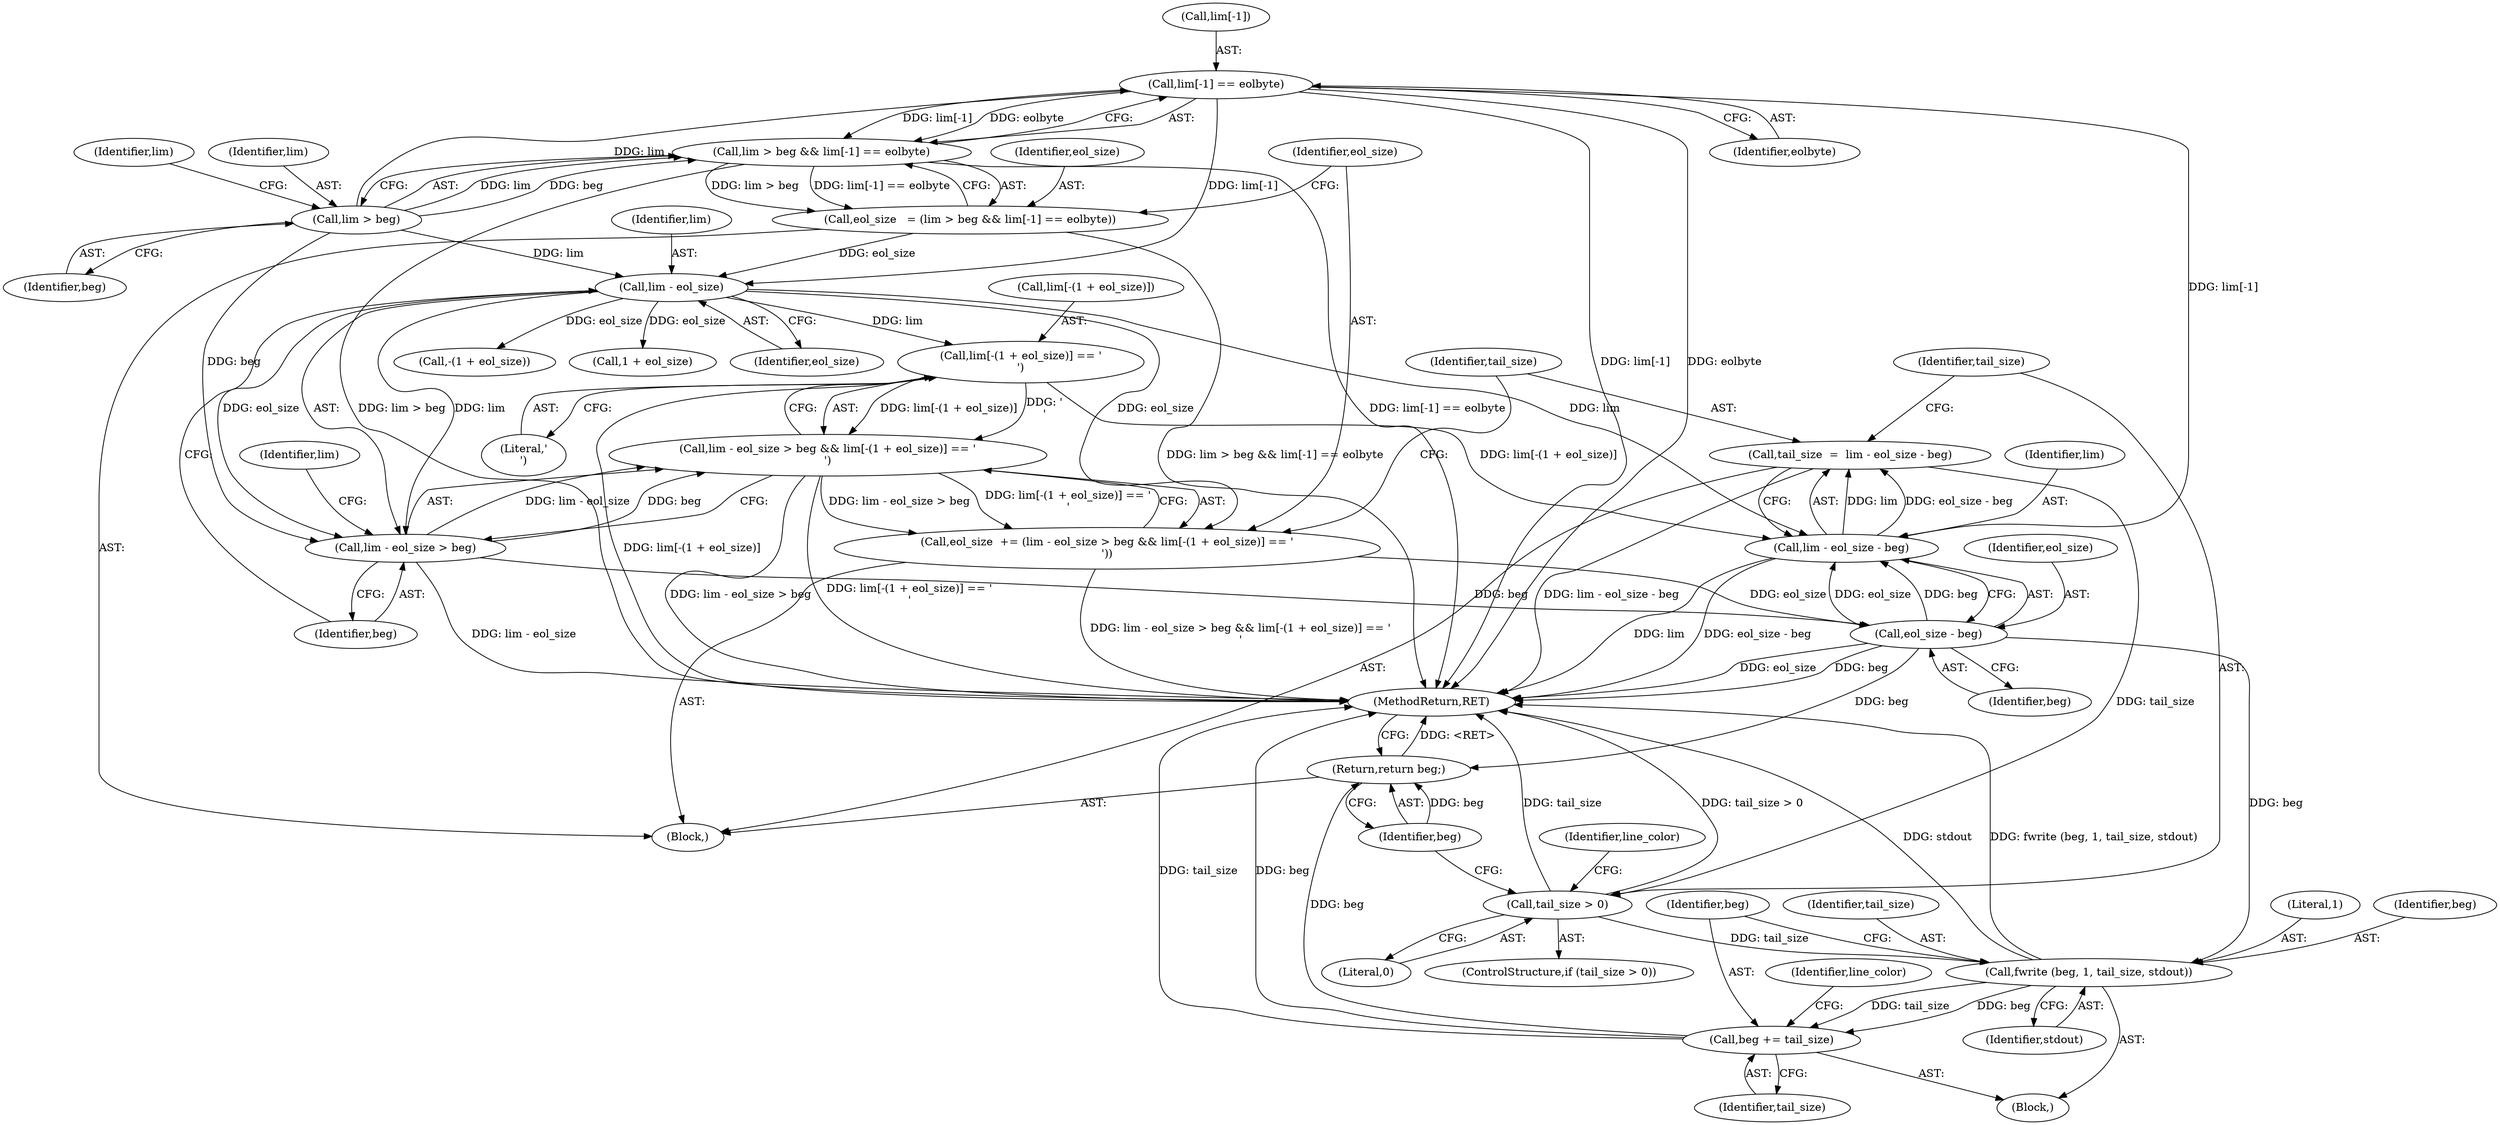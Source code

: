 digraph "0_savannah_8fcf61523644df42e1905c81bed26838e0b04f91@integer" {
"1000948" [label="(Call,tail_size  =  lim - eol_size - beg)"];
"1000950" [label="(Call,lim - eol_size - beg)"];
"1000936" [label="(Call,lim - eol_size)"];
"1000926" [label="(Call,lim[-1] == eolbyte)"];
"1000923" [label="(Call,lim > beg)"];
"1000920" [label="(Call,eol_size   = (lim > beg && lim[-1] == eolbyte))"];
"1000922" [label="(Call,lim > beg && lim[-1] == eolbyte)"];
"1000940" [label="(Call,lim[-(1 + eol_size)] == '\r')"];
"1000952" [label="(Call,eol_size - beg)"];
"1000932" [label="(Call,eol_size  += (lim - eol_size > beg && lim[-(1 + eol_size)] == '\r'))"];
"1000934" [label="(Call,lim - eol_size > beg && lim[-(1 + eol_size)] == '\r')"];
"1000935" [label="(Call,lim - eol_size > beg)"];
"1000956" [label="(Call,tail_size > 0)"];
"1000962" [label="(Call,fwrite (beg, 1, tail_size, stdout))"];
"1000967" [label="(Call,beg += tail_size)"];
"1000972" [label="(Return,return beg;)"];
"1000951" [label="(Identifier,lim)"];
"1000939" [label="(Identifier,beg)"];
"1000935" [label="(Call,lim - eol_size > beg)"];
"1000922" [label="(Call,lim > beg && lim[-1] == eolbyte)"];
"1000952" [label="(Call,eol_size - beg)"];
"1000925" [label="(Identifier,beg)"];
"1000955" [label="(ControlStructure,if (tail_size > 0))"];
"1000948" [label="(Call,tail_size  =  lim - eol_size - beg)"];
"1000957" [label="(Identifier,tail_size)"];
"1000972" [label="(Return,return beg;)"];
"1000923" [label="(Call,lim > beg)"];
"1000932" [label="(Call,eol_size  += (lim - eol_size > beg && lim[-(1 + eol_size)] == '\r'))"];
"1000954" [label="(Identifier,beg)"];
"1000966" [label="(Identifier,stdout)"];
"1000973" [label="(Identifier,beg)"];
"1000969" [label="(Identifier,tail_size)"];
"1000959" [label="(Block,)"];
"1000926" [label="(Call,lim[-1] == eolbyte)"];
"1001408" [label="(MethodReturn,RET)"];
"1000958" [label="(Literal,0)"];
"1000967" [label="(Call,beg += tail_size)"];
"1000936" [label="(Call,lim - eol_size)"];
"1000934" [label="(Call,lim - eol_size > beg && lim[-(1 + eol_size)] == '\r')"];
"1000937" [label="(Identifier,lim)"];
"1000956" [label="(Call,tail_size > 0)"];
"1000953" [label="(Identifier,eol_size)"];
"1000940" [label="(Call,lim[-(1 + eol_size)] == '\r')"];
"1000947" [label="(Literal,'\r')"];
"1000950" [label="(Call,lim - eol_size - beg)"];
"1000962" [label="(Call,fwrite (beg, 1, tail_size, stdout))"];
"1000942" [label="(Identifier,lim)"];
"1000933" [label="(Identifier,eol_size)"];
"1000917" [label="(Block,)"];
"1000968" [label="(Identifier,beg)"];
"1000927" [label="(Call,lim[-1])"];
"1000964" [label="(Literal,1)"];
"1000961" [label="(Identifier,line_color)"];
"1000931" [label="(Identifier,eolbyte)"];
"1000924" [label="(Identifier,lim)"];
"1000928" [label="(Identifier,lim)"];
"1000941" [label="(Call,lim[-(1 + eol_size)])"];
"1000920" [label="(Call,eol_size   = (lim > beg && lim[-1] == eolbyte))"];
"1000943" [label="(Call,-(1 + eol_size))"];
"1000949" [label="(Identifier,tail_size)"];
"1000944" [label="(Call,1 + eol_size)"];
"1000971" [label="(Identifier,line_color)"];
"1000938" [label="(Identifier,eol_size)"];
"1000963" [label="(Identifier,beg)"];
"1000965" [label="(Identifier,tail_size)"];
"1000921" [label="(Identifier,eol_size)"];
"1000948" -> "1000917"  [label="AST: "];
"1000948" -> "1000950"  [label="CFG: "];
"1000949" -> "1000948"  [label="AST: "];
"1000950" -> "1000948"  [label="AST: "];
"1000957" -> "1000948"  [label="CFG: "];
"1000948" -> "1001408"  [label="DDG: lim - eol_size - beg"];
"1000950" -> "1000948"  [label="DDG: lim"];
"1000950" -> "1000948"  [label="DDG: eol_size - beg"];
"1000948" -> "1000956"  [label="DDG: tail_size"];
"1000950" -> "1000952"  [label="CFG: "];
"1000951" -> "1000950"  [label="AST: "];
"1000952" -> "1000950"  [label="AST: "];
"1000950" -> "1001408"  [label="DDG: eol_size - beg"];
"1000950" -> "1001408"  [label="DDG: lim"];
"1000936" -> "1000950"  [label="DDG: lim"];
"1000926" -> "1000950"  [label="DDG: lim[-1]"];
"1000940" -> "1000950"  [label="DDG: lim[-(1 + eol_size)]"];
"1000952" -> "1000950"  [label="DDG: eol_size"];
"1000952" -> "1000950"  [label="DDG: beg"];
"1000936" -> "1000935"  [label="AST: "];
"1000936" -> "1000938"  [label="CFG: "];
"1000937" -> "1000936"  [label="AST: "];
"1000938" -> "1000936"  [label="AST: "];
"1000939" -> "1000936"  [label="CFG: "];
"1000936" -> "1000932"  [label="DDG: eol_size"];
"1000936" -> "1000935"  [label="DDG: lim"];
"1000936" -> "1000935"  [label="DDG: eol_size"];
"1000926" -> "1000936"  [label="DDG: lim[-1]"];
"1000923" -> "1000936"  [label="DDG: lim"];
"1000920" -> "1000936"  [label="DDG: eol_size"];
"1000936" -> "1000940"  [label="DDG: lim"];
"1000936" -> "1000943"  [label="DDG: eol_size"];
"1000936" -> "1000944"  [label="DDG: eol_size"];
"1000926" -> "1000922"  [label="AST: "];
"1000926" -> "1000931"  [label="CFG: "];
"1000927" -> "1000926"  [label="AST: "];
"1000931" -> "1000926"  [label="AST: "];
"1000922" -> "1000926"  [label="CFG: "];
"1000926" -> "1001408"  [label="DDG: lim[-1]"];
"1000926" -> "1001408"  [label="DDG: eolbyte"];
"1000926" -> "1000922"  [label="DDG: lim[-1]"];
"1000926" -> "1000922"  [label="DDG: eolbyte"];
"1000923" -> "1000926"  [label="DDG: lim"];
"1000923" -> "1000922"  [label="AST: "];
"1000923" -> "1000925"  [label="CFG: "];
"1000924" -> "1000923"  [label="AST: "];
"1000925" -> "1000923"  [label="AST: "];
"1000928" -> "1000923"  [label="CFG: "];
"1000922" -> "1000923"  [label="CFG: "];
"1000923" -> "1000922"  [label="DDG: lim"];
"1000923" -> "1000922"  [label="DDG: beg"];
"1000923" -> "1000935"  [label="DDG: beg"];
"1000920" -> "1000917"  [label="AST: "];
"1000920" -> "1000922"  [label="CFG: "];
"1000921" -> "1000920"  [label="AST: "];
"1000922" -> "1000920"  [label="AST: "];
"1000933" -> "1000920"  [label="CFG: "];
"1000920" -> "1001408"  [label="DDG: lim > beg && lim[-1] == eolbyte"];
"1000922" -> "1000920"  [label="DDG: lim > beg"];
"1000922" -> "1000920"  [label="DDG: lim[-1] == eolbyte"];
"1000922" -> "1001408"  [label="DDG: lim[-1] == eolbyte"];
"1000922" -> "1001408"  [label="DDG: lim > beg"];
"1000940" -> "1000934"  [label="AST: "];
"1000940" -> "1000947"  [label="CFG: "];
"1000941" -> "1000940"  [label="AST: "];
"1000947" -> "1000940"  [label="AST: "];
"1000934" -> "1000940"  [label="CFG: "];
"1000940" -> "1001408"  [label="DDG: lim[-(1 + eol_size)]"];
"1000940" -> "1000934"  [label="DDG: lim[-(1 + eol_size)]"];
"1000940" -> "1000934"  [label="DDG: '\r'"];
"1000952" -> "1000954"  [label="CFG: "];
"1000953" -> "1000952"  [label="AST: "];
"1000954" -> "1000952"  [label="AST: "];
"1000952" -> "1001408"  [label="DDG: eol_size"];
"1000952" -> "1001408"  [label="DDG: beg"];
"1000932" -> "1000952"  [label="DDG: eol_size"];
"1000935" -> "1000952"  [label="DDG: beg"];
"1000952" -> "1000962"  [label="DDG: beg"];
"1000952" -> "1000972"  [label="DDG: beg"];
"1000932" -> "1000917"  [label="AST: "];
"1000932" -> "1000934"  [label="CFG: "];
"1000933" -> "1000932"  [label="AST: "];
"1000934" -> "1000932"  [label="AST: "];
"1000949" -> "1000932"  [label="CFG: "];
"1000932" -> "1001408"  [label="DDG: lim - eol_size > beg && lim[-(1 + eol_size)] == '\r'"];
"1000934" -> "1000932"  [label="DDG: lim - eol_size > beg"];
"1000934" -> "1000932"  [label="DDG: lim[-(1 + eol_size)] == '\r'"];
"1000934" -> "1000935"  [label="CFG: "];
"1000935" -> "1000934"  [label="AST: "];
"1000934" -> "1001408"  [label="DDG: lim - eol_size > beg"];
"1000934" -> "1001408"  [label="DDG: lim[-(1 + eol_size)] == '\r'"];
"1000935" -> "1000934"  [label="DDG: lim - eol_size"];
"1000935" -> "1000934"  [label="DDG: beg"];
"1000935" -> "1000939"  [label="CFG: "];
"1000939" -> "1000935"  [label="AST: "];
"1000942" -> "1000935"  [label="CFG: "];
"1000935" -> "1001408"  [label="DDG: lim - eol_size"];
"1000956" -> "1000955"  [label="AST: "];
"1000956" -> "1000958"  [label="CFG: "];
"1000957" -> "1000956"  [label="AST: "];
"1000958" -> "1000956"  [label="AST: "];
"1000961" -> "1000956"  [label="CFG: "];
"1000973" -> "1000956"  [label="CFG: "];
"1000956" -> "1001408"  [label="DDG: tail_size"];
"1000956" -> "1001408"  [label="DDG: tail_size > 0"];
"1000956" -> "1000962"  [label="DDG: tail_size"];
"1000962" -> "1000959"  [label="AST: "];
"1000962" -> "1000966"  [label="CFG: "];
"1000963" -> "1000962"  [label="AST: "];
"1000964" -> "1000962"  [label="AST: "];
"1000965" -> "1000962"  [label="AST: "];
"1000966" -> "1000962"  [label="AST: "];
"1000968" -> "1000962"  [label="CFG: "];
"1000962" -> "1001408"  [label="DDG: fwrite (beg, 1, tail_size, stdout)"];
"1000962" -> "1001408"  [label="DDG: stdout"];
"1000962" -> "1000967"  [label="DDG: tail_size"];
"1000962" -> "1000967"  [label="DDG: beg"];
"1000967" -> "1000959"  [label="AST: "];
"1000967" -> "1000969"  [label="CFG: "];
"1000968" -> "1000967"  [label="AST: "];
"1000969" -> "1000967"  [label="AST: "];
"1000971" -> "1000967"  [label="CFG: "];
"1000967" -> "1001408"  [label="DDG: tail_size"];
"1000967" -> "1001408"  [label="DDG: beg"];
"1000967" -> "1000972"  [label="DDG: beg"];
"1000972" -> "1000917"  [label="AST: "];
"1000972" -> "1000973"  [label="CFG: "];
"1000973" -> "1000972"  [label="AST: "];
"1001408" -> "1000972"  [label="CFG: "];
"1000972" -> "1001408"  [label="DDG: <RET>"];
"1000973" -> "1000972"  [label="DDG: beg"];
}
